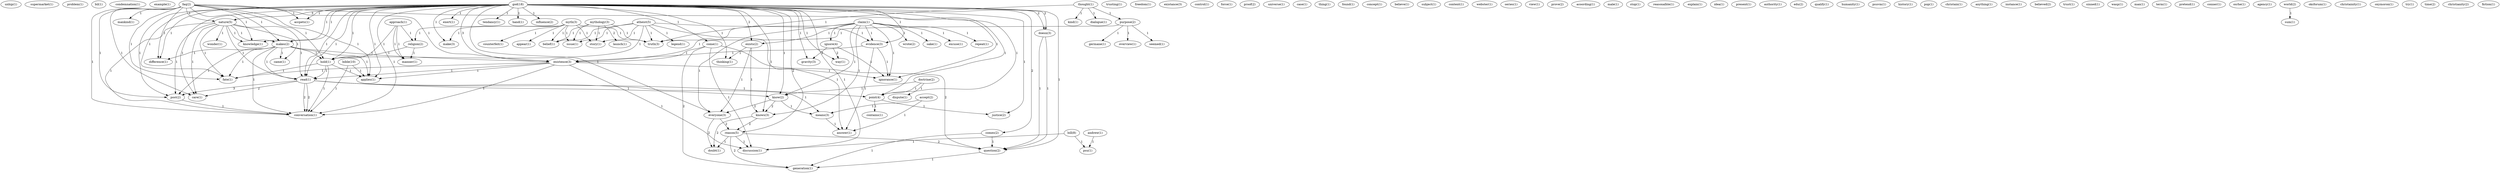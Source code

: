 digraph G {
  unhip [ label="unhip(1)" ];
  supermarket [ label="supermarket(1)" ];
  problem [ label="problem(1)" ];
  bil [ label="bil(1)" ];
  condemnation [ label="condemnation(1)" ];
  example [ label="example(1)" ];
  faq [ label="faq(2)" ];
  mankind [ label="mankind(1)" ];
  nature [ label="nature(5)" ];
  accpets [ label="accpets(1)" ];
  knowledge [ label="knowledge(1)" ];
  care [ label="care(1)" ];
  makes [ label="makes(2)" ];
  difference [ label="difference(1)" ];
  point [ label="point(4)" ];
  post [ label="post(2)" ];
  hold [ label="hold(1)" ];
  existence [ label="existence(3)" ];
  fate [ label="fate(1)" ];
  applies [ label="applies(1)" ];
  conversation [ label="conversation(1)" ];
  trusting [ label="trusting(1)" ];
  claim [ label="claim(1)" ];
  sake [ label="sake(1)" ];
  excuse [ label="excuse(1)" ];
  ignore [ label="ignore(4)" ];
  exists [ label="exists(2)" ];
  know [ label="know(2)" ];
  everyone [ label="everyone(3)" ];
  evidence [ label="evidence(3)" ];
  repeat [ label="repeat(1)" ];
  knows [ label="knows(3)" ];
  ignorance [ label="ignorance(1)" ];
  wrote [ label="wrote(2)" ];
  freedom [ label="freedom(1)" ];
  existance [ label="existance(3)" ];
  control [ label="control(1)" ];
  force [ label="force(1)" ];
  proof [ label="proof(2)" ];
  doctrine [ label="doctrine(2)" ];
  dispute [ label="dispute(1)" ];
  universe [ label="universe(1)" ];
  myth [ label="myth(3)" ];
  appear [ label="appear(1)" ];
  religion [ label="religion(2)" ];
  counterfeit [ label="counterfeit(1)" ];
  truth [ label="truth(3)" ];
  belief [ label="belief(1)" ];
  story [ label="story(1)" ];
  make [ label="make(3)" ];
  issue [ label="issue(1)" ];
  case [ label="case(1)" ];
  thought [ label="thought(1)" ];
  purpose [ label="purpose(2)" ];
  dialogue [ label="dialogue(1)" ];
  kind [ label="kind(1)" ];
  thing [ label="thing(1)" ];
  approach [ label="approach(1)" ];
  manner [ label="manner(1)" ];
  gravity [ label="gravity(3)" ];
  way [ label="way(1)" ];
  found [ label="found(1)" ];
  concept [ label="concept(1)" ];
  believe [ label="believe(1)" ];
  god [ label="god(18)" ];
  exert [ label="exert(1)" ];
  read [ label="read(1)" ];
  tendancy [ label="tendancy(1)" ];
  hand [ label="hand(1)" ];
  influence [ label="influence(2)" ];
  justice [ label="justice(2)" ];
  comes [ label="comes(2)" ];
  thinking [ label="thinking(1)" ];
  come [ label="come(1)" ];
  doesn [ label="doesn(2)" ];
  reason [ label="reason(5)" ];
  read [ label="read(1)" ];
  doesn [ label="doesn(3)" ];
  discussion [ label="discussion(1)" ];
  question [ label="question(2)" ];
  wonder [ label="wonder(1)" ];
  came [ label="came(1)" ];
  subject [ label="subject(1)" ];
  content [ label="content(1)" ];
  webster [ label="webster(1)" ];
  series [ label="series(1)" ];
  accept [ label="accept(2)" ];
  means [ label="means(3)" ];
  answer [ label="answer(1)" ];
  view [ label="view(1)" ];
  prove [ label="prove(2)" ];
  acoording [ label="acoording(1)" ];
  male [ label="male(1)" ];
  stop [ label="stop(1)" ];
  mythology [ label="mythology(3)" ];
  launch [ label="launch(1)" ];
  reasonalble [ label="reasonalble(1)" ];
  explain [ label="explain(1)" ];
  doubt [ label="doubt(1)" ];
  idea [ label="idea(1)" ];
  present [ label="present(1)" ];
  germane [ label="germane(1)" ];
  overview [ label="overview(1)" ];
  seemed [ label="seemed(1)" ];
  atheist [ label="atheist(5)" ];
  legend [ label="legend(1)" ];
  authority [ label="authority(1)" ];
  edu [ label="edu(2)" ];
  qualify [ label="qualify(1)" ];
  humanity [ label="humanity(1)" ];
  psuvm [ label="psuvm(1)" ];
  history [ label="history(1)" ];
  pop [ label="pop(1)" ];
  contains [ label="contains(1)" ];
  christain [ label="christain(1)" ];
  anything [ label="anything(1)" ];
  instance [ label="instance(1)" ];
  generation [ label="generation(1)" ];
  believed [ label="believed(2)" ];
  trust [ label="trust(1)" ];
  sinned [ label="sinned(1)" ];
  wasp [ label="wasp(1)" ];
  man [ label="man(1)" ];
  term [ label="term(1)" ];
  pretend [ label="pretend(1)" ];
  approach [ label="approach(1)" ];
  conner [ label="conner(1)" ];
  osrhe [ label="osrhe(1)" ];
  agency [ label="agency(1)" ];
  bill [ label="bill(8)" ];
  psu [ label="psu(1)" ];
  andrew [ label="andrew(1)" ];
  world [ label="world(2)" ];
  sum [ label="sum(1)" ];
  okcforum [ label="okcforum(1)" ];
  christainity [ label="christainity(1)" ];
  oxymoron [ label="oxymoron(1)" ];
  try [ label="try(1)" ];
  bible [ label="bible(10)" ];
  time [ label="time(2)" ];
  christianity [ label="christianity(2)" ];
  fiction [ label="fiction(1)" ];
  faq -> mankind [ label="1" ];
  faq -> nature [ label="1" ];
  faq -> accpets [ label="1" ];
  faq -> knowledge [ label="1" ];
  faq -> care [ label="1" ];
  faq -> makes [ label="1" ];
  faq -> difference [ label="1" ];
  faq -> point [ label="1" ];
  faq -> post [ label="1" ];
  faq -> hold [ label="1" ];
  faq -> existence [ label="1" ];
  faq -> fate [ label="1" ];
  faq -> applies [ label="1" ];
  faq -> conversation [ label="1" ];
  claim -> sake [ label="1" ];
  claim -> excuse [ label="1" ];
  claim -> ignore [ label="1" ];
  claim -> exists [ label="1" ];
  claim -> know [ label="1" ];
  claim -> everyone [ label="1" ];
  claim -> evidence [ label="1" ];
  claim -> repeat [ label="1" ];
  claim -> knows [ label="1" ];
  claim -> existence [ label="1" ];
  claim -> ignorance [ label="1" ];
  claim -> wrote [ label="1" ];
  doctrine -> know [ label="1" ];
  doctrine -> dispute [ label="1" ];
  doctrine -> point [ label="1" ];
  myth -> appear [ label="1" ];
  myth -> religion [ label="1" ];
  myth -> counterfeit [ label="1" ];
  myth -> truth [ label="1" ];
  myth -> belief [ label="1" ];
  myth -> story [ label="1" ];
  myth -> make [ label="1" ];
  myth -> issue [ label="1" ];
  thought -> purpose [ label="1" ];
  thought -> truth [ label="1" ];
  thought -> dialogue [ label="1" ];
  thought -> kind [ label="1" ];
  approach -> religion [ label="1" ];
  approach -> hold [ label="1" ];
  approach -> manner [ label="1" ];
  ignore -> gravity [ label="2" ];
  ignore -> ignorance [ label="1" ];
  ignore -> way [ label="2" ];
  god -> nature [ label="3" ];
  god -> accpets [ label="1" ];
  god -> exists [ label="2" ];
  god -> exert [ label="1" ];
  god -> read [ label="1" ];
  god -> knowledge [ label="1" ];
  god -> know [ label="1" ];
  god -> care [ label="1" ];
  god -> makes [ label="1" ];
  god -> tendancy [ label="1" ];
  god -> everyone [ label="1" ];
  god -> hand [ label="1" ];
  god -> evidence [ label="1" ];
  god -> difference [ label="1" ];
  god -> point [ label="1" ];
  god -> post [ label="1" ];
  god -> influence [ label="1" ];
  god -> justice [ label="1" ];
  god -> comes [ label="2" ];
  god -> make [ label="1" ];
  god -> hold [ label="1" ];
  god -> thinking [ label="1" ];
  god -> come [ label="1" ];
  god -> gravity [ label="1" ];
  god -> knows [ label="1" ];
  god -> doesn [ label="2" ];
  god -> existence [ label="3" ];
  god -> reason [ label="2" ];
  god -> read [ label="1" ];
  god -> fate [ label="1" ];
  god -> ignorance [ label="1" ];
  god -> doesn [ label="2" ];
  god -> way [ label="1" ];
  god -> discussion [ label="1" ];
  god -> question [ label="1" ];
  god -> applies [ label="1" ];
  god -> conversation [ label="1" ];
  nature -> wonder [ label="1" ];
  nature -> read [ label="1" ];
  nature -> knowledge [ label="1" ];
  nature -> care [ label="1" ];
  nature -> makes [ label="1" ];
  nature -> came [ label="1" ];
  nature -> post [ label="1" ];
  nature -> read [ label="1" ];
  nature -> fate [ label="1" ];
  nature -> conversation [ label="1" ];
  exists -> everyone [ label="1" ];
  exists -> thinking [ label="1" ];
  exists -> knows [ label="1" ];
  accept -> means [ label="1" ];
  accept -> answer [ label="1" ];
  read -> know [ label="1" ];
  read -> care [ label="2" ];
  read -> means [ label="1" ];
  read -> point [ label="1" ];
  read -> post [ label="3" ];
  read -> conversation [ label="2" ];
  know -> everyone [ label="2" ];
  know -> means [ label="1" ];
  know -> knows [ label="2" ];
  religion -> hold [ label="1" ];
  religion -> manner [ label="1" ];
  mythology -> truth [ label="1" ];
  mythology -> belief [ label="1" ];
  mythology -> story [ label="1" ];
  mythology -> issue [ label="1" ];
  mythology -> launch [ label="2" ];
  makes -> came [ label="1" ];
  makes -> difference [ label="1" ];
  makes -> post [ label="1" ];
  makes -> hold [ label="1" ];
  makes -> existence [ label="1" ];
  makes -> read [ label="1" ];
  makes -> fate [ label="1" ];
  makes -> applies [ label="1" ];
  makes -> conversation [ label="1" ];
  everyone -> reason [ label="2" ];
  everyone -> doubt [ label="2" ];
  means -> answer [ label="1" ];
  purpose -> truth [ label="1" ];
  purpose -> germane [ label="1" ];
  purpose -> overview [ label="1" ];
  purpose -> seemed [ label="1" ];
  atheist -> truth [ label="1" ];
  atheist -> legend [ label="1" ];
  atheist -> evidence [ label="1" ];
  atheist -> belief [ label="1" ];
  atheist -> answer [ label="1" ];
  atheist -> story [ label="1" ];
  atheist -> hold [ label="1" ];
  atheist -> issue [ label="1" ];
  evidence -> answer [ label="1" ];
  evidence -> existence [ label="1" ];
  evidence -> ignorance [ label="1" ];
  point -> justice [ label="1" ];
  point -> contains [ label="1" ];
  post -> conversation [ label="1" ];
  comes -> question [ label="1" ];
  comes -> generation [ label="1" ];
  hold -> read [ label="1" ];
  hold -> fate [ label="1" ];
  hold -> applies [ label="1" ];
  hold -> conversation [ label="1" ];
  approach -> manner [ label="1" ];
  come -> existence [ label="1" ];
  come -> discussion [ label="1" ];
  come -> question [ label="2" ];
  come -> generation [ label="2" ];
  knows -> reason [ label="2" ];
  knows -> doubt [ label="2" ];
  doesn -> question [ label="1" ];
  existence -> read [ label="1" ];
  existence -> fate [ label="1" ];
  existence -> ignorance [ label="1" ];
  existence -> discussion [ label="1" ];
  existence -> applies [ label="1" ];
  existence -> conversation [ label="1" ];
  reason -> doubt [ label="1" ];
  reason -> discussion [ label="1" ];
  reason -> question [ label="2" ];
  reason -> generation [ label="2" ];
  bill -> discussion [ label="1" ];
  bill -> psu [ label="1" ];
  andrew -> psu [ label="1" ];
  read -> conversation [ label="2" ];
  world -> sum [ label="1" ];
  doesn -> question [ label="1" ];
  question -> generation [ label="1" ];
  bible -> applies [ label="1" ];
  bible -> conversation [ label="1" ];
}
